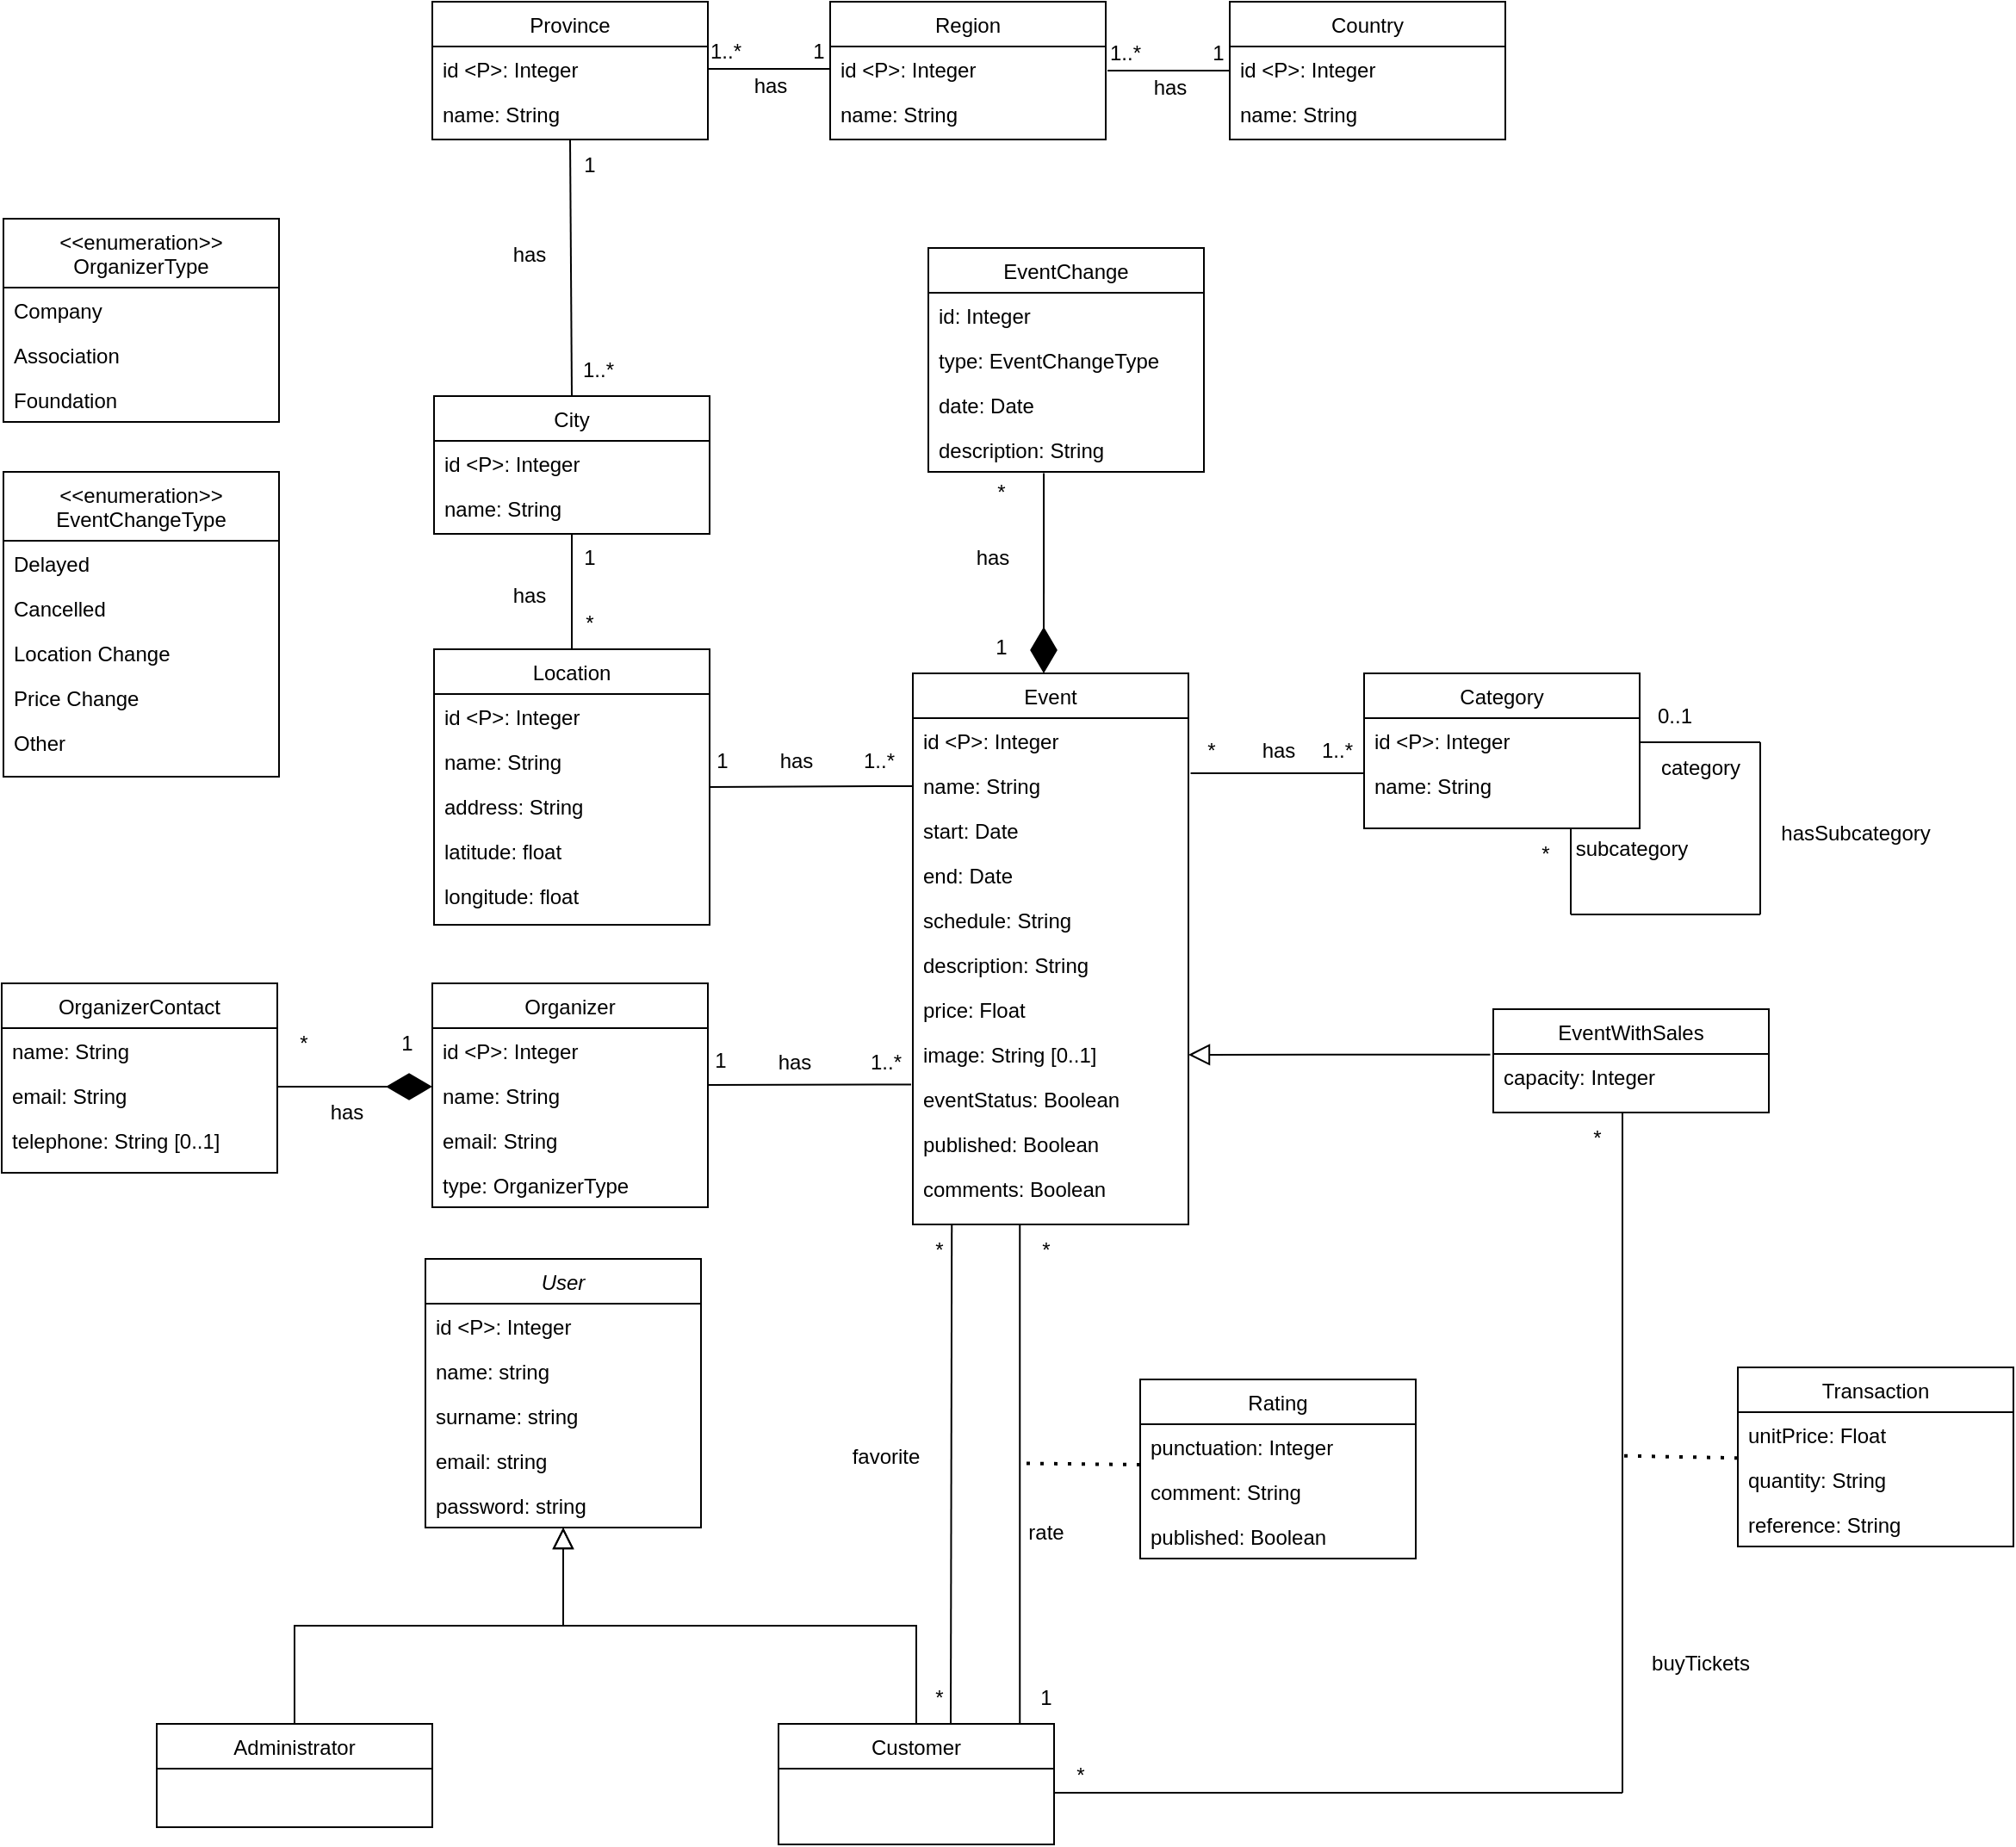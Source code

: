 <mxfile version="24.2.3" type="github">
  <diagram id="C5RBs43oDa-KdzZeNtuy" name="Page-1">
    <mxGraphModel dx="1494" dy="1533" grid="1" gridSize="10" guides="1" tooltips="1" connect="1" arrows="1" fold="1" page="1" pageScale="1" pageWidth="827" pageHeight="1169" math="0" shadow="0">
      <root>
        <mxCell id="WIyWlLk6GJQsqaUBKTNV-0" />
        <mxCell id="WIyWlLk6GJQsqaUBKTNV-1" parent="WIyWlLk6GJQsqaUBKTNV-0" />
        <mxCell id="zkfFHV4jXpPFQw0GAbJ--0" value="User" style="swimlane;fontStyle=2;align=center;verticalAlign=top;childLayout=stackLayout;horizontal=1;startSize=26;horizontalStack=0;resizeParent=1;resizeLast=0;collapsible=1;marginBottom=0;rounded=0;shadow=0;strokeWidth=1;" parent="WIyWlLk6GJQsqaUBKTNV-1" vertex="1">
          <mxGeometry x="65" y="20" width="160" height="156" as="geometry">
            <mxRectangle x="230" y="140" width="160" height="26" as="alternateBounds" />
          </mxGeometry>
        </mxCell>
        <mxCell id="zkfFHV4jXpPFQw0GAbJ--1" value="id &lt;P&gt;: Integer" style="text;align=left;verticalAlign=top;spacingLeft=4;spacingRight=4;overflow=hidden;rotatable=0;points=[[0,0.5],[1,0.5]];portConstraint=eastwest;" parent="zkfFHV4jXpPFQw0GAbJ--0" vertex="1">
          <mxGeometry y="26" width="160" height="26" as="geometry" />
        </mxCell>
        <mxCell id="zkfFHV4jXpPFQw0GAbJ--2" value="name: string" style="text;align=left;verticalAlign=top;spacingLeft=4;spacingRight=4;overflow=hidden;rotatable=0;points=[[0,0.5],[1,0.5]];portConstraint=eastwest;rounded=0;shadow=0;html=0;" parent="zkfFHV4jXpPFQw0GAbJ--0" vertex="1">
          <mxGeometry y="52" width="160" height="26" as="geometry" />
        </mxCell>
        <mxCell id="vae-MlumOARrrWWdp-dJ-180" value="surname: string" style="text;align=left;verticalAlign=top;spacingLeft=4;spacingRight=4;overflow=hidden;rotatable=0;points=[[0,0.5],[1,0.5]];portConstraint=eastwest;rounded=0;shadow=0;html=0;" parent="zkfFHV4jXpPFQw0GAbJ--0" vertex="1">
          <mxGeometry y="78" width="160" height="26" as="geometry" />
        </mxCell>
        <mxCell id="zkfFHV4jXpPFQw0GAbJ--3" value="email: string" style="text;align=left;verticalAlign=top;spacingLeft=4;spacingRight=4;overflow=hidden;rotatable=0;points=[[0,0.5],[1,0.5]];portConstraint=eastwest;rounded=0;shadow=0;html=0;" parent="zkfFHV4jXpPFQw0GAbJ--0" vertex="1">
          <mxGeometry y="104" width="160" height="26" as="geometry" />
        </mxCell>
        <mxCell id="vae-MlumOARrrWWdp-dJ-181" value="password: string" style="text;align=left;verticalAlign=top;spacingLeft=4;spacingRight=4;overflow=hidden;rotatable=0;points=[[0,0.5],[1,0.5]];portConstraint=eastwest;rounded=0;shadow=0;html=0;" parent="zkfFHV4jXpPFQw0GAbJ--0" vertex="1">
          <mxGeometry y="130" width="160" height="26" as="geometry" />
        </mxCell>
        <mxCell id="zkfFHV4jXpPFQw0GAbJ--6" value="Administrator" style="swimlane;fontStyle=0;align=center;verticalAlign=top;childLayout=stackLayout;horizontal=1;startSize=26;horizontalStack=0;resizeParent=1;resizeLast=0;collapsible=1;marginBottom=0;rounded=0;shadow=0;strokeWidth=1;" parent="WIyWlLk6GJQsqaUBKTNV-1" vertex="1">
          <mxGeometry x="-91" y="290" width="160" height="60" as="geometry">
            <mxRectangle x="130" y="380" width="160" height="26" as="alternateBounds" />
          </mxGeometry>
        </mxCell>
        <mxCell id="zkfFHV4jXpPFQw0GAbJ--12" value="" style="endArrow=block;endSize=10;endFill=0;shadow=0;strokeWidth=1;rounded=0;curved=0;edgeStyle=elbowEdgeStyle;elbow=vertical;" parent="WIyWlLk6GJQsqaUBKTNV-1" source="zkfFHV4jXpPFQw0GAbJ--6" target="zkfFHV4jXpPFQw0GAbJ--0" edge="1">
          <mxGeometry width="160" relative="1" as="geometry">
            <mxPoint x="520" y="-77" as="sourcePoint" />
            <mxPoint x="520" y="-77" as="targetPoint" />
          </mxGeometry>
        </mxCell>
        <mxCell id="zkfFHV4jXpPFQw0GAbJ--13" value="Customer" style="swimlane;fontStyle=0;align=center;verticalAlign=top;childLayout=stackLayout;horizontal=1;startSize=26;horizontalStack=0;resizeParent=1;resizeLast=0;collapsible=1;marginBottom=0;rounded=0;shadow=0;strokeWidth=1;" parent="WIyWlLk6GJQsqaUBKTNV-1" vertex="1">
          <mxGeometry x="270" y="290" width="160" height="70" as="geometry">
            <mxRectangle x="340" y="380" width="170" height="26" as="alternateBounds" />
          </mxGeometry>
        </mxCell>
        <mxCell id="zkfFHV4jXpPFQw0GAbJ--16" value="" style="endArrow=block;endSize=10;endFill=0;shadow=0;strokeWidth=1;rounded=0;curved=0;edgeStyle=elbowEdgeStyle;elbow=vertical;" parent="WIyWlLk6GJQsqaUBKTNV-1" source="zkfFHV4jXpPFQw0GAbJ--13" target="zkfFHV4jXpPFQw0GAbJ--0" edge="1">
          <mxGeometry width="160" relative="1" as="geometry">
            <mxPoint x="530" y="93" as="sourcePoint" />
            <mxPoint x="630" y="-9" as="targetPoint" />
          </mxGeometry>
        </mxCell>
        <mxCell id="vae-MlumOARrrWWdp-dJ-6" value="Event" style="swimlane;fontStyle=0;align=center;verticalAlign=top;childLayout=stackLayout;horizontal=1;startSize=26;horizontalStack=0;resizeParent=1;resizeLast=0;collapsible=1;marginBottom=0;rounded=0;shadow=0;strokeWidth=1;" parent="WIyWlLk6GJQsqaUBKTNV-1" vertex="1">
          <mxGeometry x="348" y="-320" width="160" height="320" as="geometry">
            <mxRectangle x="348" y="-320" width="160" height="26" as="alternateBounds" />
          </mxGeometry>
        </mxCell>
        <mxCell id="vae-MlumOARrrWWdp-dJ-7" value="id &lt;P&gt;: Integer" style="text;align=left;verticalAlign=top;spacingLeft=4;spacingRight=4;overflow=hidden;rotatable=0;points=[[0,0.5],[1,0.5]];portConstraint=eastwest;" parent="vae-MlumOARrrWWdp-dJ-6" vertex="1">
          <mxGeometry y="26" width="160" height="26" as="geometry" />
        </mxCell>
        <mxCell id="vae-MlumOARrrWWdp-dJ-8" value="name: String" style="text;align=left;verticalAlign=top;spacingLeft=4;spacingRight=4;overflow=hidden;rotatable=0;points=[[0,0.5],[1,0.5]];portConstraint=eastwest;rounded=0;shadow=0;html=0;" parent="vae-MlumOARrrWWdp-dJ-6" vertex="1">
          <mxGeometry y="52" width="160" height="26" as="geometry" />
        </mxCell>
        <mxCell id="vae-MlumOARrrWWdp-dJ-9" value="start: Date" style="text;align=left;verticalAlign=top;spacingLeft=4;spacingRight=4;overflow=hidden;rotatable=0;points=[[0,0.5],[1,0.5]];portConstraint=eastwest;rounded=0;shadow=0;html=0;" parent="vae-MlumOARrrWWdp-dJ-6" vertex="1">
          <mxGeometry y="78" width="160" height="26" as="geometry" />
        </mxCell>
        <mxCell id="vae-MlumOARrrWWdp-dJ-10" value="end: Date" style="text;align=left;verticalAlign=top;spacingLeft=4;spacingRight=4;overflow=hidden;rotatable=0;points=[[0,0.5],[1,0.5]];portConstraint=eastwest;rounded=0;shadow=0;html=0;" parent="vae-MlumOARrrWWdp-dJ-6" vertex="1">
          <mxGeometry y="104" width="160" height="26" as="geometry" />
        </mxCell>
        <mxCell id="vae-MlumOARrrWWdp-dJ-11" value="schedule: String" style="text;align=left;verticalAlign=top;spacingLeft=4;spacingRight=4;overflow=hidden;rotatable=0;points=[[0,0.5],[1,0.5]];portConstraint=eastwest;rounded=0;shadow=0;html=0;" parent="vae-MlumOARrrWWdp-dJ-6" vertex="1">
          <mxGeometry y="130" width="160" height="26" as="geometry" />
        </mxCell>
        <mxCell id="vae-MlumOARrrWWdp-dJ-15" value="description: String" style="text;align=left;verticalAlign=top;spacingLeft=4;spacingRight=4;overflow=hidden;rotatable=0;points=[[0,0.5],[1,0.5]];portConstraint=eastwest;rounded=0;shadow=0;html=0;" parent="vae-MlumOARrrWWdp-dJ-6" vertex="1">
          <mxGeometry y="156" width="160" height="26" as="geometry" />
        </mxCell>
        <mxCell id="vae-MlumOARrrWWdp-dJ-16" value="price: Float" style="text;align=left;verticalAlign=top;spacingLeft=4;spacingRight=4;overflow=hidden;rotatable=0;points=[[0,0.5],[1,0.5]];portConstraint=eastwest;rounded=0;shadow=0;html=0;" parent="vae-MlumOARrrWWdp-dJ-6" vertex="1">
          <mxGeometry y="182" width="160" height="26" as="geometry" />
        </mxCell>
        <mxCell id="vae-MlumOARrrWWdp-dJ-63" value="image: String [0..1]" style="text;align=left;verticalAlign=top;spacingLeft=4;spacingRight=4;overflow=hidden;rotatable=0;points=[[0,0.5],[1,0.5]];portConstraint=eastwest;rounded=0;shadow=0;html=0;" parent="vae-MlumOARrrWWdp-dJ-6" vertex="1">
          <mxGeometry y="208" width="160" height="26" as="geometry" />
        </mxCell>
        <mxCell id="vae-MlumOARrrWWdp-dJ-21" value="eventStatus: Boolean" style="text;align=left;verticalAlign=top;spacingLeft=4;spacingRight=4;overflow=hidden;rotatable=0;points=[[0,0.5],[1,0.5]];portConstraint=eastwest;rounded=0;shadow=0;html=0;" parent="vae-MlumOARrrWWdp-dJ-6" vertex="1">
          <mxGeometry y="234" width="160" height="26" as="geometry" />
        </mxCell>
        <mxCell id="vae-MlumOARrrWWdp-dJ-20" value="published: Boolean" style="text;align=left;verticalAlign=top;spacingLeft=4;spacingRight=4;overflow=hidden;rotatable=0;points=[[0,0.5],[1,0.5]];portConstraint=eastwest;rounded=0;shadow=0;html=0;" parent="vae-MlumOARrrWWdp-dJ-6" vertex="1">
          <mxGeometry y="260" width="160" height="26" as="geometry" />
        </mxCell>
        <mxCell id="vae-MlumOARrrWWdp-dJ-183" value="comments: Boolean" style="text;align=left;verticalAlign=top;spacingLeft=4;spacingRight=4;overflow=hidden;rotatable=0;points=[[0,0.5],[1,0.5]];portConstraint=eastwest;rounded=0;shadow=0;html=0;" parent="vae-MlumOARrrWWdp-dJ-6" vertex="1">
          <mxGeometry y="286" width="160" height="26" as="geometry" />
        </mxCell>
        <mxCell id="vae-MlumOARrrWWdp-dJ-22" value="Category" style="swimlane;fontStyle=0;align=center;verticalAlign=top;childLayout=stackLayout;horizontal=1;startSize=26;horizontalStack=0;resizeParent=1;resizeLast=0;collapsible=1;marginBottom=0;rounded=0;shadow=0;strokeWidth=1;" parent="WIyWlLk6GJQsqaUBKTNV-1" vertex="1">
          <mxGeometry x="610" y="-320" width="160" height="90" as="geometry">
            <mxRectangle x="348" y="-320" width="160" height="26" as="alternateBounds" />
          </mxGeometry>
        </mxCell>
        <mxCell id="vae-MlumOARrrWWdp-dJ-23" value="id &lt;P&gt;: Integer" style="text;align=left;verticalAlign=top;spacingLeft=4;spacingRight=4;overflow=hidden;rotatable=0;points=[[0,0.5],[1,0.5]];portConstraint=eastwest;" parent="vae-MlumOARrrWWdp-dJ-22" vertex="1">
          <mxGeometry y="26" width="160" height="26" as="geometry" />
        </mxCell>
        <mxCell id="vae-MlumOARrrWWdp-dJ-24" value="name: String" style="text;align=left;verticalAlign=top;spacingLeft=4;spacingRight=4;overflow=hidden;rotatable=0;points=[[0,0.5],[1,0.5]];portConstraint=eastwest;rounded=0;shadow=0;html=0;" parent="vae-MlumOARrrWWdp-dJ-22" vertex="1">
          <mxGeometry y="52" width="160" height="26" as="geometry" />
        </mxCell>
        <mxCell id="vae-MlumOARrrWWdp-dJ-49" value="" style="endArrow=none;html=1;rounded=0;exitX=1.008;exitY=0.231;exitDx=0;exitDy=0;exitPerimeter=0;" parent="WIyWlLk6GJQsqaUBKTNV-1" source="vae-MlumOARrrWWdp-dJ-8" edge="1">
          <mxGeometry width="50" height="50" relative="1" as="geometry">
            <mxPoint x="560" y="-150" as="sourcePoint" />
            <mxPoint x="610" y="-262" as="targetPoint" />
          </mxGeometry>
        </mxCell>
        <mxCell id="vae-MlumOARrrWWdp-dJ-50" value="*" style="text;html=1;align=center;verticalAlign=middle;resizable=0;points=[];autosize=1;strokeColor=none;fillColor=none;" parent="WIyWlLk6GJQsqaUBKTNV-1" vertex="1">
          <mxGeometry x="506" y="-290" width="30" height="30" as="geometry" />
        </mxCell>
        <mxCell id="vae-MlumOARrrWWdp-dJ-51" value="1..*" style="text;html=1;align=center;verticalAlign=middle;resizable=0;points=[];autosize=1;strokeColor=none;fillColor=none;" parent="WIyWlLk6GJQsqaUBKTNV-1" vertex="1">
          <mxGeometry x="574" y="-290" width="40" height="30" as="geometry" />
        </mxCell>
        <mxCell id="vae-MlumOARrrWWdp-dJ-52" value="has" style="text;html=1;align=center;verticalAlign=middle;resizable=0;points=[];autosize=1;strokeColor=none;fillColor=none;" parent="WIyWlLk6GJQsqaUBKTNV-1" vertex="1">
          <mxGeometry x="540" y="-290" width="40" height="30" as="geometry" />
        </mxCell>
        <mxCell id="vae-MlumOARrrWWdp-dJ-54" value="" style="endArrow=none;html=1;rounded=0;" parent="WIyWlLk6GJQsqaUBKTNV-1" edge="1">
          <mxGeometry width="50" height="50" relative="1" as="geometry">
            <mxPoint x="730" y="-180" as="sourcePoint" />
            <mxPoint x="730" y="-230" as="targetPoint" />
          </mxGeometry>
        </mxCell>
        <mxCell id="vae-MlumOARrrWWdp-dJ-55" value="" style="endArrow=none;html=1;rounded=0;" parent="WIyWlLk6GJQsqaUBKTNV-1" edge="1">
          <mxGeometry width="50" height="50" relative="1" as="geometry">
            <mxPoint x="730" y="-180" as="sourcePoint" />
            <mxPoint x="840" y="-180" as="targetPoint" />
          </mxGeometry>
        </mxCell>
        <mxCell id="vae-MlumOARrrWWdp-dJ-56" value="" style="endArrow=none;html=1;rounded=0;" parent="WIyWlLk6GJQsqaUBKTNV-1" edge="1">
          <mxGeometry width="50" height="50" relative="1" as="geometry">
            <mxPoint x="840" y="-180" as="sourcePoint" />
            <mxPoint x="840" y="-280" as="targetPoint" />
          </mxGeometry>
        </mxCell>
        <mxCell id="vae-MlumOARrrWWdp-dJ-57" value="" style="endArrow=none;html=1;rounded=0;" parent="WIyWlLk6GJQsqaUBKTNV-1" edge="1">
          <mxGeometry width="50" height="50" relative="1" as="geometry">
            <mxPoint x="770" y="-280" as="sourcePoint" />
            <mxPoint x="840" y="-280" as="targetPoint" />
          </mxGeometry>
        </mxCell>
        <mxCell id="vae-MlumOARrrWWdp-dJ-58" value="*" style="text;html=1;align=center;verticalAlign=middle;resizable=0;points=[];autosize=1;strokeColor=none;fillColor=none;" parent="WIyWlLk6GJQsqaUBKTNV-1" vertex="1">
          <mxGeometry x="700" y="-230" width="30" height="30" as="geometry" />
        </mxCell>
        <mxCell id="vae-MlumOARrrWWdp-dJ-59" value="0..1" style="text;html=1;align=center;verticalAlign=middle;resizable=0;points=[];autosize=1;strokeColor=none;fillColor=none;" parent="WIyWlLk6GJQsqaUBKTNV-1" vertex="1">
          <mxGeometry x="770" y="-310" width="40" height="30" as="geometry" />
        </mxCell>
        <mxCell id="vae-MlumOARrrWWdp-dJ-60" value="hasSubcategory" style="text;html=1;align=center;verticalAlign=middle;resizable=0;points=[];autosize=1;strokeColor=none;fillColor=none;" parent="WIyWlLk6GJQsqaUBKTNV-1" vertex="1">
          <mxGeometry x="840" y="-242" width="110" height="30" as="geometry" />
        </mxCell>
        <mxCell id="vae-MlumOARrrWWdp-dJ-61" value="category" style="text;html=1;align=center;verticalAlign=middle;resizable=0;points=[];autosize=1;strokeColor=none;fillColor=none;" parent="WIyWlLk6GJQsqaUBKTNV-1" vertex="1">
          <mxGeometry x="770" y="-280" width="70" height="30" as="geometry" />
        </mxCell>
        <mxCell id="vae-MlumOARrrWWdp-dJ-62" value="subcategory" style="text;html=1;align=center;verticalAlign=middle;resizable=0;points=[];autosize=1;strokeColor=none;fillColor=none;" parent="WIyWlLk6GJQsqaUBKTNV-1" vertex="1">
          <mxGeometry x="720" y="-233" width="90" height="30" as="geometry" />
        </mxCell>
        <mxCell id="vae-MlumOARrrWWdp-dJ-64" value="Organizer" style="swimlane;fontStyle=0;align=center;verticalAlign=top;childLayout=stackLayout;horizontal=1;startSize=26;horizontalStack=0;resizeParent=1;resizeLast=0;collapsible=1;marginBottom=0;rounded=0;shadow=0;strokeWidth=1;" parent="WIyWlLk6GJQsqaUBKTNV-1" vertex="1">
          <mxGeometry x="69" y="-140" width="160" height="130" as="geometry">
            <mxRectangle x="348" y="-320" width="160" height="26" as="alternateBounds" />
          </mxGeometry>
        </mxCell>
        <mxCell id="vae-MlumOARrrWWdp-dJ-65" value="id &lt;P&gt;: Integer" style="text;align=left;verticalAlign=top;spacingLeft=4;spacingRight=4;overflow=hidden;rotatable=0;points=[[0,0.5],[1,0.5]];portConstraint=eastwest;" parent="vae-MlumOARrrWWdp-dJ-64" vertex="1">
          <mxGeometry y="26" width="160" height="26" as="geometry" />
        </mxCell>
        <mxCell id="vae-MlumOARrrWWdp-dJ-75" value="name: String" style="text;align=left;verticalAlign=top;spacingLeft=4;spacingRight=4;overflow=hidden;rotatable=0;points=[[0,0.5],[1,0.5]];portConstraint=eastwest;rounded=0;shadow=0;html=0;" parent="vae-MlumOARrrWWdp-dJ-64" vertex="1">
          <mxGeometry y="52" width="160" height="26" as="geometry" />
        </mxCell>
        <mxCell id="vae-MlumOARrrWWdp-dJ-76" value="email: String" style="text;align=left;verticalAlign=top;spacingLeft=4;spacingRight=4;overflow=hidden;rotatable=0;points=[[0,0.5],[1,0.5]];portConstraint=eastwest;rounded=0;shadow=0;html=0;" parent="vae-MlumOARrrWWdp-dJ-64" vertex="1">
          <mxGeometry y="78" width="160" height="26" as="geometry" />
        </mxCell>
        <mxCell id="vae-MlumOARrrWWdp-dJ-81" value="type: OrganizerType" style="text;align=left;verticalAlign=top;spacingLeft=4;spacingRight=4;overflow=hidden;rotatable=0;points=[[0,0.5],[1,0.5]];portConstraint=eastwest;rounded=0;shadow=0;html=0;" parent="vae-MlumOARrrWWdp-dJ-64" vertex="1">
          <mxGeometry y="104" width="160" height="26" as="geometry" />
        </mxCell>
        <mxCell id="vae-MlumOARrrWWdp-dJ-77" value="" style="endArrow=none;html=1;rounded=0;entryX=0;entryY=0.297;entryDx=0;entryDy=0;entryPerimeter=0;" parent="WIyWlLk6GJQsqaUBKTNV-1" edge="1">
          <mxGeometry width="50" height="50" relative="1" as="geometry">
            <mxPoint x="229" y="-81" as="sourcePoint" />
            <mxPoint x="347" y="-81.278" as="targetPoint" />
          </mxGeometry>
        </mxCell>
        <mxCell id="vae-MlumOARrrWWdp-dJ-78" value="1" style="text;html=1;align=center;verticalAlign=middle;resizable=0;points=[];autosize=1;strokeColor=none;fillColor=none;" parent="WIyWlLk6GJQsqaUBKTNV-1" vertex="1">
          <mxGeometry x="221" y="-110" width="30" height="30" as="geometry" />
        </mxCell>
        <mxCell id="vae-MlumOARrrWWdp-dJ-79" value="1..*" style="text;html=1;align=center;verticalAlign=middle;resizable=0;points=[];autosize=1;strokeColor=none;fillColor=none;" parent="WIyWlLk6GJQsqaUBKTNV-1" vertex="1">
          <mxGeometry x="312" y="-109" width="40" height="30" as="geometry" />
        </mxCell>
        <mxCell id="vae-MlumOARrrWWdp-dJ-80" value="has" style="text;html=1;align=center;verticalAlign=middle;resizable=0;points=[];autosize=1;strokeColor=none;fillColor=none;" parent="WIyWlLk6GJQsqaUBKTNV-1" vertex="1">
          <mxGeometry x="259" y="-109" width="40" height="30" as="geometry" />
        </mxCell>
        <mxCell id="vae-MlumOARrrWWdp-dJ-82" value="&lt;&lt;enumeration&gt;&gt;&#xa;OrganizerType&#xa;" style="swimlane;fontStyle=0;align=center;verticalAlign=top;childLayout=stackLayout;horizontal=1;startSize=40;horizontalStack=0;resizeParent=1;resizeLast=0;collapsible=1;marginBottom=0;rounded=0;shadow=0;strokeWidth=1;" parent="WIyWlLk6GJQsqaUBKTNV-1" vertex="1">
          <mxGeometry x="-180" y="-584" width="160" height="118" as="geometry">
            <mxRectangle x="348" y="-320" width="160" height="26" as="alternateBounds" />
          </mxGeometry>
        </mxCell>
        <mxCell id="vae-MlumOARrrWWdp-dJ-83" value="Company" style="text;align=left;verticalAlign=top;spacingLeft=4;spacingRight=4;overflow=hidden;rotatable=0;points=[[0,0.5],[1,0.5]];portConstraint=eastwest;" parent="vae-MlumOARrrWWdp-dJ-82" vertex="1">
          <mxGeometry y="40" width="160" height="26" as="geometry" />
        </mxCell>
        <mxCell id="vae-MlumOARrrWWdp-dJ-84" value="Association" style="text;align=left;verticalAlign=top;spacingLeft=4;spacingRight=4;overflow=hidden;rotatable=0;points=[[0,0.5],[1,0.5]];portConstraint=eastwest;rounded=0;shadow=0;html=0;" parent="vae-MlumOARrrWWdp-dJ-82" vertex="1">
          <mxGeometry y="66" width="160" height="26" as="geometry" />
        </mxCell>
        <mxCell id="HL3XAFsKY8sOH61lstUa-0" value="Foundation" style="text;align=left;verticalAlign=top;spacingLeft=4;spacingRight=4;overflow=hidden;rotatable=0;points=[[0,0.5],[1,0.5]];portConstraint=eastwest;rounded=0;shadow=0;html=0;" vertex="1" parent="vae-MlumOARrrWWdp-dJ-82">
          <mxGeometry y="92" width="160" height="26" as="geometry" />
        </mxCell>
        <mxCell id="vae-MlumOARrrWWdp-dJ-88" value="OrganizerContact" style="swimlane;fontStyle=0;align=center;verticalAlign=top;childLayout=stackLayout;horizontal=1;startSize=26;horizontalStack=0;resizeParent=1;resizeLast=0;collapsible=1;marginBottom=0;rounded=0;shadow=0;strokeWidth=1;" parent="WIyWlLk6GJQsqaUBKTNV-1" vertex="1">
          <mxGeometry x="-181" y="-140" width="160" height="110" as="geometry">
            <mxRectangle x="348" y="-320" width="160" height="26" as="alternateBounds" />
          </mxGeometry>
        </mxCell>
        <mxCell id="vae-MlumOARrrWWdp-dJ-90" value="name: String" style="text;align=left;verticalAlign=top;spacingLeft=4;spacingRight=4;overflow=hidden;rotatable=0;points=[[0,0.5],[1,0.5]];portConstraint=eastwest;rounded=0;shadow=0;html=0;" parent="vae-MlumOARrrWWdp-dJ-88" vertex="1">
          <mxGeometry y="26" width="160" height="26" as="geometry" />
        </mxCell>
        <mxCell id="vae-MlumOARrrWWdp-dJ-91" value="email: String" style="text;align=left;verticalAlign=top;spacingLeft=4;spacingRight=4;overflow=hidden;rotatable=0;points=[[0,0.5],[1,0.5]];portConstraint=eastwest;rounded=0;shadow=0;html=0;" parent="vae-MlumOARrrWWdp-dJ-88" vertex="1">
          <mxGeometry y="52" width="160" height="26" as="geometry" />
        </mxCell>
        <mxCell id="vae-MlumOARrrWWdp-dJ-92" value="telephone: String [0..1]" style="text;align=left;verticalAlign=top;spacingLeft=4;spacingRight=4;overflow=hidden;rotatable=0;points=[[0,0.5],[1,0.5]];portConstraint=eastwest;rounded=0;shadow=0;html=0;" parent="vae-MlumOARrrWWdp-dJ-88" vertex="1">
          <mxGeometry y="78" width="160" height="26" as="geometry" />
        </mxCell>
        <mxCell id="vae-MlumOARrrWWdp-dJ-93" value="" style="endArrow=diamondThin;endFill=1;endSize=24;html=1;rounded=0;" parent="WIyWlLk6GJQsqaUBKTNV-1" edge="1">
          <mxGeometry width="160" relative="1" as="geometry">
            <mxPoint x="-21" y="-80" as="sourcePoint" />
            <mxPoint x="69" y="-80" as="targetPoint" />
          </mxGeometry>
        </mxCell>
        <mxCell id="vae-MlumOARrrWWdp-dJ-96" value="1" style="text;html=1;align=center;verticalAlign=middle;resizable=0;points=[];autosize=1;strokeColor=none;fillColor=none;" parent="WIyWlLk6GJQsqaUBKTNV-1" vertex="1">
          <mxGeometry x="39" y="-120" width="30" height="30" as="geometry" />
        </mxCell>
        <mxCell id="vae-MlumOARrrWWdp-dJ-97" value="*" style="text;html=1;align=center;verticalAlign=middle;resizable=0;points=[];autosize=1;strokeColor=none;fillColor=none;" parent="WIyWlLk6GJQsqaUBKTNV-1" vertex="1">
          <mxGeometry x="-21" y="-120" width="30" height="30" as="geometry" />
        </mxCell>
        <mxCell id="vae-MlumOARrrWWdp-dJ-98" value="has" style="text;html=1;align=center;verticalAlign=middle;resizable=0;points=[];autosize=1;strokeColor=none;fillColor=none;" parent="WIyWlLk6GJQsqaUBKTNV-1" vertex="1">
          <mxGeometry x="-1" y="-80" width="40" height="30" as="geometry" />
        </mxCell>
        <mxCell id="vae-MlumOARrrWWdp-dJ-100" value="Location" style="swimlane;fontStyle=0;align=center;verticalAlign=top;childLayout=stackLayout;horizontal=1;startSize=26;horizontalStack=0;resizeParent=1;resizeLast=0;collapsible=1;marginBottom=0;rounded=0;shadow=0;strokeWidth=1;" parent="WIyWlLk6GJQsqaUBKTNV-1" vertex="1">
          <mxGeometry x="70" y="-334" width="160" height="160" as="geometry">
            <mxRectangle x="348" y="-320" width="160" height="26" as="alternateBounds" />
          </mxGeometry>
        </mxCell>
        <mxCell id="vae-MlumOARrrWWdp-dJ-101" value="id &lt;P&gt;: Integer" style="text;align=left;verticalAlign=top;spacingLeft=4;spacingRight=4;overflow=hidden;rotatable=0;points=[[0,0.5],[1,0.5]];portConstraint=eastwest;" parent="vae-MlumOARrrWWdp-dJ-100" vertex="1">
          <mxGeometry y="26" width="160" height="26" as="geometry" />
        </mxCell>
        <mxCell id="vae-MlumOARrrWWdp-dJ-102" value="name: String" style="text;align=left;verticalAlign=top;spacingLeft=4;spacingRight=4;overflow=hidden;rotatable=0;points=[[0,0.5],[1,0.5]];portConstraint=eastwest;rounded=0;shadow=0;html=0;" parent="vae-MlumOARrrWWdp-dJ-100" vertex="1">
          <mxGeometry y="52" width="160" height="26" as="geometry" />
        </mxCell>
        <mxCell id="vae-MlumOARrrWWdp-dJ-103" value="address: String" style="text;align=left;verticalAlign=top;spacingLeft=4;spacingRight=4;overflow=hidden;rotatable=0;points=[[0,0.5],[1,0.5]];portConstraint=eastwest;rounded=0;shadow=0;html=0;" parent="vae-MlumOARrrWWdp-dJ-100" vertex="1">
          <mxGeometry y="78" width="160" height="26" as="geometry" />
        </mxCell>
        <mxCell id="vae-MlumOARrrWWdp-dJ-104" value="latitude: float" style="text;align=left;verticalAlign=top;spacingLeft=4;spacingRight=4;overflow=hidden;rotatable=0;points=[[0,0.5],[1,0.5]];portConstraint=eastwest;rounded=0;shadow=0;html=0;" parent="vae-MlumOARrrWWdp-dJ-100" vertex="1">
          <mxGeometry y="104" width="160" height="26" as="geometry" />
        </mxCell>
        <mxCell id="vae-MlumOARrrWWdp-dJ-105" value="longitude: float" style="text;align=left;verticalAlign=top;spacingLeft=4;spacingRight=4;overflow=hidden;rotatable=0;points=[[0,0.5],[1,0.5]];portConstraint=eastwest;rounded=0;shadow=0;html=0;" parent="vae-MlumOARrrWWdp-dJ-100" vertex="1">
          <mxGeometry y="130" width="160" height="26" as="geometry" />
        </mxCell>
        <mxCell id="vae-MlumOARrrWWdp-dJ-112" value="" style="endArrow=none;html=1;rounded=0;entryX=-0.002;entryY=0.21;entryDx=0;entryDy=0;entryPerimeter=0;" parent="WIyWlLk6GJQsqaUBKTNV-1" edge="1">
          <mxGeometry width="50" height="50" relative="1" as="geometry">
            <mxPoint x="230" y="-254" as="sourcePoint" />
            <mxPoint x="347.68" y="-254.54" as="targetPoint" />
          </mxGeometry>
        </mxCell>
        <mxCell id="vae-MlumOARrrWWdp-dJ-113" value="1" style="text;html=1;align=center;verticalAlign=middle;resizable=0;points=[];autosize=1;strokeColor=none;fillColor=none;" parent="WIyWlLk6GJQsqaUBKTNV-1" vertex="1">
          <mxGeometry x="222" y="-284" width="30" height="30" as="geometry" />
        </mxCell>
        <mxCell id="vae-MlumOARrrWWdp-dJ-114" value="1..*" style="text;html=1;align=center;verticalAlign=middle;resizable=0;points=[];autosize=1;strokeColor=none;fillColor=none;" parent="WIyWlLk6GJQsqaUBKTNV-1" vertex="1">
          <mxGeometry x="308" y="-284" width="40" height="30" as="geometry" />
        </mxCell>
        <mxCell id="vae-MlumOARrrWWdp-dJ-115" value="has" style="text;html=1;align=center;verticalAlign=middle;resizable=0;points=[];autosize=1;strokeColor=none;fillColor=none;" parent="WIyWlLk6GJQsqaUBKTNV-1" vertex="1">
          <mxGeometry x="260" y="-284" width="40" height="30" as="geometry" />
        </mxCell>
        <mxCell id="vae-MlumOARrrWWdp-dJ-117" value="City" style="swimlane;fontStyle=0;align=center;verticalAlign=top;childLayout=stackLayout;horizontal=1;startSize=26;horizontalStack=0;resizeParent=1;resizeLast=0;collapsible=1;marginBottom=0;rounded=0;shadow=0;strokeWidth=1;" parent="WIyWlLk6GJQsqaUBKTNV-1" vertex="1">
          <mxGeometry x="70" y="-481" width="160" height="80" as="geometry">
            <mxRectangle x="348" y="-320" width="160" height="26" as="alternateBounds" />
          </mxGeometry>
        </mxCell>
        <mxCell id="vae-MlumOARrrWWdp-dJ-118" value="id &lt;P&gt;: Integer" style="text;align=left;verticalAlign=top;spacingLeft=4;spacingRight=4;overflow=hidden;rotatable=0;points=[[0,0.5],[1,0.5]];portConstraint=eastwest;" parent="vae-MlumOARrrWWdp-dJ-117" vertex="1">
          <mxGeometry y="26" width="160" height="26" as="geometry" />
        </mxCell>
        <mxCell id="vae-MlumOARrrWWdp-dJ-119" value="name: String" style="text;align=left;verticalAlign=top;spacingLeft=4;spacingRight=4;overflow=hidden;rotatable=0;points=[[0,0.5],[1,0.5]];portConstraint=eastwest;rounded=0;shadow=0;html=0;" parent="vae-MlumOARrrWWdp-dJ-117" vertex="1">
          <mxGeometry y="52" width="160" height="26" as="geometry" />
        </mxCell>
        <mxCell id="vae-MlumOARrrWWdp-dJ-123" value="Province" style="swimlane;fontStyle=0;align=center;verticalAlign=top;childLayout=stackLayout;horizontal=1;startSize=26;horizontalStack=0;resizeParent=1;resizeLast=0;collapsible=1;marginBottom=0;rounded=0;shadow=0;strokeWidth=1;" parent="WIyWlLk6GJQsqaUBKTNV-1" vertex="1">
          <mxGeometry x="69" y="-710" width="160" height="80" as="geometry">
            <mxRectangle x="348" y="-320" width="160" height="26" as="alternateBounds" />
          </mxGeometry>
        </mxCell>
        <mxCell id="vae-MlumOARrrWWdp-dJ-124" value="id &lt;P&gt;: Integer" style="text;align=left;verticalAlign=top;spacingLeft=4;spacingRight=4;overflow=hidden;rotatable=0;points=[[0,0.5],[1,0.5]];portConstraint=eastwest;" parent="vae-MlumOARrrWWdp-dJ-123" vertex="1">
          <mxGeometry y="26" width="160" height="26" as="geometry" />
        </mxCell>
        <mxCell id="vae-MlumOARrrWWdp-dJ-125" value="name: String" style="text;align=left;verticalAlign=top;spacingLeft=4;spacingRight=4;overflow=hidden;rotatable=0;points=[[0,0.5],[1,0.5]];portConstraint=eastwest;rounded=0;shadow=0;html=0;" parent="vae-MlumOARrrWWdp-dJ-123" vertex="1">
          <mxGeometry y="52" width="160" height="26" as="geometry" />
        </mxCell>
        <mxCell id="vae-MlumOARrrWWdp-dJ-126" value="Region" style="swimlane;fontStyle=0;align=center;verticalAlign=top;childLayout=stackLayout;horizontal=1;startSize=26;horizontalStack=0;resizeParent=1;resizeLast=0;collapsible=1;marginBottom=0;rounded=0;shadow=0;strokeWidth=1;" parent="WIyWlLk6GJQsqaUBKTNV-1" vertex="1">
          <mxGeometry x="300" y="-710" width="160" height="80" as="geometry">
            <mxRectangle x="348" y="-320" width="160" height="26" as="alternateBounds" />
          </mxGeometry>
        </mxCell>
        <mxCell id="vae-MlumOARrrWWdp-dJ-127" value="id &lt;P&gt;: Integer" style="text;align=left;verticalAlign=top;spacingLeft=4;spacingRight=4;overflow=hidden;rotatable=0;points=[[0,0.5],[1,0.5]];portConstraint=eastwest;" parent="vae-MlumOARrrWWdp-dJ-126" vertex="1">
          <mxGeometry y="26" width="160" height="26" as="geometry" />
        </mxCell>
        <mxCell id="vae-MlumOARrrWWdp-dJ-128" value="name: String" style="text;align=left;verticalAlign=top;spacingLeft=4;spacingRight=4;overflow=hidden;rotatable=0;points=[[0,0.5],[1,0.5]];portConstraint=eastwest;rounded=0;shadow=0;html=0;" parent="vae-MlumOARrrWWdp-dJ-126" vertex="1">
          <mxGeometry y="52" width="160" height="26" as="geometry" />
        </mxCell>
        <mxCell id="vae-MlumOARrrWWdp-dJ-129" value="Country" style="swimlane;fontStyle=0;align=center;verticalAlign=top;childLayout=stackLayout;horizontal=1;startSize=26;horizontalStack=0;resizeParent=1;resizeLast=0;collapsible=1;marginBottom=0;rounded=0;shadow=0;strokeWidth=1;" parent="WIyWlLk6GJQsqaUBKTNV-1" vertex="1">
          <mxGeometry x="532" y="-710" width="160" height="80" as="geometry">
            <mxRectangle x="348" y="-320" width="160" height="26" as="alternateBounds" />
          </mxGeometry>
        </mxCell>
        <mxCell id="vae-MlumOARrrWWdp-dJ-130" value="id &lt;P&gt;: Integer" style="text;align=left;verticalAlign=top;spacingLeft=4;spacingRight=4;overflow=hidden;rotatable=0;points=[[0,0.5],[1,0.5]];portConstraint=eastwest;" parent="vae-MlumOARrrWWdp-dJ-129" vertex="1">
          <mxGeometry y="26" width="160" height="26" as="geometry" />
        </mxCell>
        <mxCell id="vae-MlumOARrrWWdp-dJ-131" value="name: String" style="text;align=left;verticalAlign=top;spacingLeft=4;spacingRight=4;overflow=hidden;rotatable=0;points=[[0,0.5],[1,0.5]];portConstraint=eastwest;rounded=0;shadow=0;html=0;" parent="vae-MlumOARrrWWdp-dJ-129" vertex="1">
          <mxGeometry y="52" width="160" height="26" as="geometry" />
        </mxCell>
        <mxCell id="vae-MlumOARrrWWdp-dJ-133" value="" style="endArrow=none;html=1;rounded=0;exitX=0.5;exitY=0;exitDx=0;exitDy=0;entryX=0.5;entryY=1;entryDx=0;entryDy=0;" parent="WIyWlLk6GJQsqaUBKTNV-1" source="vae-MlumOARrrWWdp-dJ-100" target="vae-MlumOARrrWWdp-dJ-117" edge="1">
          <mxGeometry width="50" height="50" relative="1" as="geometry">
            <mxPoint x="150" y="-340" as="sourcePoint" />
            <mxPoint x="150" y="-403" as="targetPoint" />
          </mxGeometry>
        </mxCell>
        <mxCell id="vae-MlumOARrrWWdp-dJ-134" value="1" style="text;html=1;align=center;verticalAlign=middle;resizable=0;points=[];autosize=1;strokeColor=none;fillColor=none;" parent="WIyWlLk6GJQsqaUBKTNV-1" vertex="1">
          <mxGeometry x="145" y="-402" width="30" height="30" as="geometry" />
        </mxCell>
        <mxCell id="vae-MlumOARrrWWdp-dJ-135" value="*" style="text;html=1;align=center;verticalAlign=middle;resizable=0;points=[];autosize=1;strokeColor=none;fillColor=none;" parent="WIyWlLk6GJQsqaUBKTNV-1" vertex="1">
          <mxGeometry x="145" y="-364" width="30" height="30" as="geometry" />
        </mxCell>
        <mxCell id="vae-MlumOARrrWWdp-dJ-136" value="has" style="text;html=1;align=center;verticalAlign=middle;resizable=0;points=[];autosize=1;strokeColor=none;fillColor=none;" parent="WIyWlLk6GJQsqaUBKTNV-1" vertex="1">
          <mxGeometry x="105" y="-380" width="40" height="30" as="geometry" />
        </mxCell>
        <mxCell id="vae-MlumOARrrWWdp-dJ-141" value="" style="endArrow=none;html=1;rounded=0;exitX=0.5;exitY=0;exitDx=0;exitDy=0;entryX=0.5;entryY=1;entryDx=0;entryDy=0;" parent="WIyWlLk6GJQsqaUBKTNV-1" target="vae-MlumOARrrWWdp-dJ-123" edge="1">
          <mxGeometry width="50" height="50" relative="1" as="geometry">
            <mxPoint x="150" y="-481" as="sourcePoint" />
            <mxPoint x="150" y="-548" as="targetPoint" />
          </mxGeometry>
        </mxCell>
        <mxCell id="vae-MlumOARrrWWdp-dJ-142" value="1" style="text;html=1;align=center;verticalAlign=middle;resizable=0;points=[];autosize=1;strokeColor=none;fillColor=none;" parent="WIyWlLk6GJQsqaUBKTNV-1" vertex="1">
          <mxGeometry x="145" y="-630" width="30" height="30" as="geometry" />
        </mxCell>
        <mxCell id="vae-MlumOARrrWWdp-dJ-143" value="1..*" style="text;html=1;align=center;verticalAlign=middle;resizable=0;points=[];autosize=1;strokeColor=none;fillColor=none;" parent="WIyWlLk6GJQsqaUBKTNV-1" vertex="1">
          <mxGeometry x="145" y="-511" width="40" height="30" as="geometry" />
        </mxCell>
        <mxCell id="vae-MlumOARrrWWdp-dJ-144" value="has" style="text;html=1;align=center;verticalAlign=middle;resizable=0;points=[];autosize=1;strokeColor=none;fillColor=none;" parent="WIyWlLk6GJQsqaUBKTNV-1" vertex="1">
          <mxGeometry x="105" y="-578" width="40" height="30" as="geometry" />
        </mxCell>
        <mxCell id="vae-MlumOARrrWWdp-dJ-148" value="1" style="text;html=1;align=center;verticalAlign=middle;resizable=0;points=[];autosize=1;strokeColor=none;fillColor=none;" parent="WIyWlLk6GJQsqaUBKTNV-1" vertex="1">
          <mxGeometry x="278" y="-696" width="30" height="30" as="geometry" />
        </mxCell>
        <mxCell id="vae-MlumOARrrWWdp-dJ-149" value="1..*" style="text;html=1;align=center;verticalAlign=middle;resizable=0;points=[];autosize=1;strokeColor=none;fillColor=none;" parent="WIyWlLk6GJQsqaUBKTNV-1" vertex="1">
          <mxGeometry x="219" y="-696" width="40" height="30" as="geometry" />
        </mxCell>
        <mxCell id="vae-MlumOARrrWWdp-dJ-150" value="has" style="text;html=1;align=center;verticalAlign=middle;resizable=0;points=[];autosize=1;strokeColor=none;fillColor=none;" parent="WIyWlLk6GJQsqaUBKTNV-1" vertex="1">
          <mxGeometry x="245" y="-676" width="40" height="30" as="geometry" />
        </mxCell>
        <mxCell id="vae-MlumOARrrWWdp-dJ-147" value="" style="endArrow=none;html=1;rounded=0;exitX=1;exitY=0.5;exitDx=0;exitDy=0;entryX=0;entryY=0.5;entryDx=0;entryDy=0;" parent="WIyWlLk6GJQsqaUBKTNV-1" source="vae-MlumOARrrWWdp-dJ-124" target="vae-MlumOARrrWWdp-dJ-127" edge="1">
          <mxGeometry width="50" height="50" relative="1" as="geometry">
            <mxPoint x="230" y="-672" as="sourcePoint" />
            <mxPoint x="376.176" y="-670" as="targetPoint" />
          </mxGeometry>
        </mxCell>
        <mxCell id="vae-MlumOARrrWWdp-dJ-156" value="1" style="text;html=1;align=center;verticalAlign=middle;resizable=0;points=[];autosize=1;strokeColor=none;fillColor=none;" parent="WIyWlLk6GJQsqaUBKTNV-1" vertex="1">
          <mxGeometry x="510" y="-695" width="30" height="30" as="geometry" />
        </mxCell>
        <mxCell id="vae-MlumOARrrWWdp-dJ-157" value="1..*" style="text;html=1;align=center;verticalAlign=middle;resizable=0;points=[];autosize=1;strokeColor=none;fillColor=none;" parent="WIyWlLk6GJQsqaUBKTNV-1" vertex="1">
          <mxGeometry x="451" y="-695" width="40" height="30" as="geometry" />
        </mxCell>
        <mxCell id="vae-MlumOARrrWWdp-dJ-158" value="has" style="text;html=1;align=center;verticalAlign=middle;resizable=0;points=[];autosize=1;strokeColor=none;fillColor=none;" parent="WIyWlLk6GJQsqaUBKTNV-1" vertex="1">
          <mxGeometry x="477" y="-675" width="40" height="30" as="geometry" />
        </mxCell>
        <mxCell id="vae-MlumOARrrWWdp-dJ-159" value="" style="endArrow=none;html=1;rounded=0;exitX=1;exitY=0.5;exitDx=0;exitDy=0;entryX=0;entryY=0.5;entryDx=0;entryDy=0;" parent="WIyWlLk6GJQsqaUBKTNV-1" edge="1">
          <mxGeometry width="50" height="50" relative="1" as="geometry">
            <mxPoint x="461" y="-670" as="sourcePoint" />
            <mxPoint x="532" y="-670" as="targetPoint" />
          </mxGeometry>
        </mxCell>
        <mxCell id="vae-MlumOARrrWWdp-dJ-160" value="EventChange" style="swimlane;fontStyle=0;align=center;verticalAlign=top;childLayout=stackLayout;horizontal=1;startSize=26;horizontalStack=0;resizeParent=1;resizeLast=0;collapsible=1;marginBottom=0;rounded=0;shadow=0;strokeWidth=1;" parent="WIyWlLk6GJQsqaUBKTNV-1" vertex="1">
          <mxGeometry x="357" y="-567" width="160" height="130" as="geometry">
            <mxRectangle x="348" y="-320" width="160" height="26" as="alternateBounds" />
          </mxGeometry>
        </mxCell>
        <mxCell id="vae-MlumOARrrWWdp-dJ-161" value="id: Integer" style="text;align=left;verticalAlign=top;spacingLeft=4;spacingRight=4;overflow=hidden;rotatable=0;points=[[0,0.5],[1,0.5]];portConstraint=eastwest;" parent="vae-MlumOARrrWWdp-dJ-160" vertex="1">
          <mxGeometry y="26" width="160" height="26" as="geometry" />
        </mxCell>
        <mxCell id="vae-MlumOARrrWWdp-dJ-162" value="type: EventChangeType" style="text;align=left;verticalAlign=top;spacingLeft=4;spacingRight=4;overflow=hidden;rotatable=0;points=[[0,0.5],[1,0.5]];portConstraint=eastwest;rounded=0;shadow=0;html=0;" parent="vae-MlumOARrrWWdp-dJ-160" vertex="1">
          <mxGeometry y="52" width="160" height="26" as="geometry" />
        </mxCell>
        <mxCell id="vae-MlumOARrrWWdp-dJ-163" value="date: Date" style="text;align=left;verticalAlign=top;spacingLeft=4;spacingRight=4;overflow=hidden;rotatable=0;points=[[0,0.5],[1,0.5]];portConstraint=eastwest;rounded=0;shadow=0;html=0;" parent="vae-MlumOARrrWWdp-dJ-160" vertex="1">
          <mxGeometry y="78" width="160" height="26" as="geometry" />
        </mxCell>
        <mxCell id="vae-MlumOARrrWWdp-dJ-164" value="description: String" style="text;align=left;verticalAlign=top;spacingLeft=4;spacingRight=4;overflow=hidden;rotatable=0;points=[[0,0.5],[1,0.5]];portConstraint=eastwest;rounded=0;shadow=0;html=0;" parent="vae-MlumOARrrWWdp-dJ-160" vertex="1">
          <mxGeometry y="104" width="160" height="26" as="geometry" />
        </mxCell>
        <mxCell id="vae-MlumOARrrWWdp-dJ-166" value="" style="endArrow=diamondThin;endFill=1;endSize=24;html=1;rounded=0;exitX=0.419;exitY=1.027;exitDx=0;exitDy=0;exitPerimeter=0;" parent="WIyWlLk6GJQsqaUBKTNV-1" source="vae-MlumOARrrWWdp-dJ-164" edge="1">
          <mxGeometry width="160" relative="1" as="geometry">
            <mxPoint x="424" y="-430" as="sourcePoint" />
            <mxPoint x="424" y="-320" as="targetPoint" />
          </mxGeometry>
        </mxCell>
        <mxCell id="vae-MlumOARrrWWdp-dJ-167" value="1" style="text;html=1;align=center;verticalAlign=middle;resizable=0;points=[];autosize=1;strokeColor=none;fillColor=none;" parent="WIyWlLk6GJQsqaUBKTNV-1" vertex="1">
          <mxGeometry x="384" y="-350" width="30" height="30" as="geometry" />
        </mxCell>
        <mxCell id="vae-MlumOARrrWWdp-dJ-168" value="*" style="text;html=1;align=center;verticalAlign=middle;resizable=0;points=[];autosize=1;strokeColor=none;fillColor=none;" parent="WIyWlLk6GJQsqaUBKTNV-1" vertex="1">
          <mxGeometry x="384" y="-440" width="30" height="30" as="geometry" />
        </mxCell>
        <mxCell id="vae-MlumOARrrWWdp-dJ-169" value="has" style="text;html=1;align=center;verticalAlign=middle;resizable=0;points=[];autosize=1;strokeColor=none;fillColor=none;" parent="WIyWlLk6GJQsqaUBKTNV-1" vertex="1">
          <mxGeometry x="374" y="-402" width="40" height="30" as="geometry" />
        </mxCell>
        <mxCell id="vae-MlumOARrrWWdp-dJ-170" value="&lt;&lt;enumeration&gt;&gt;&#xa;EventChangeType&#xa;" style="swimlane;fontStyle=0;align=center;verticalAlign=top;childLayout=stackLayout;horizontal=1;startSize=40;horizontalStack=0;resizeParent=1;resizeLast=0;collapsible=1;marginBottom=0;rounded=0;shadow=0;strokeWidth=1;" parent="WIyWlLk6GJQsqaUBKTNV-1" vertex="1">
          <mxGeometry x="-180" y="-437" width="160" height="177" as="geometry">
            <mxRectangle x="348" y="-320" width="160" height="26" as="alternateBounds" />
          </mxGeometry>
        </mxCell>
        <mxCell id="vae-MlumOARrrWWdp-dJ-171" value="Delayed" style="text;align=left;verticalAlign=top;spacingLeft=4;spacingRight=4;overflow=hidden;rotatable=0;points=[[0,0.5],[1,0.5]];portConstraint=eastwest;" parent="vae-MlumOARrrWWdp-dJ-170" vertex="1">
          <mxGeometry y="40" width="160" height="26" as="geometry" />
        </mxCell>
        <mxCell id="vae-MlumOARrrWWdp-dJ-172" value="Cancelled" style="text;align=left;verticalAlign=top;spacingLeft=4;spacingRight=4;overflow=hidden;rotatable=0;points=[[0,0.5],[1,0.5]];portConstraint=eastwest;rounded=0;shadow=0;html=0;" parent="vae-MlumOARrrWWdp-dJ-170" vertex="1">
          <mxGeometry y="66" width="160" height="26" as="geometry" />
        </mxCell>
        <mxCell id="vae-MlumOARrrWWdp-dJ-173" value="Location Change" style="text;align=left;verticalAlign=top;spacingLeft=4;spacingRight=4;overflow=hidden;rotatable=0;points=[[0,0.5],[1,0.5]];portConstraint=eastwest;rounded=0;shadow=0;html=0;" parent="vae-MlumOARrrWWdp-dJ-170" vertex="1">
          <mxGeometry y="92" width="160" height="26" as="geometry" />
        </mxCell>
        <mxCell id="vae-MlumOARrrWWdp-dJ-174" value="Price Change" style="text;align=left;verticalAlign=top;spacingLeft=4;spacingRight=4;overflow=hidden;rotatable=0;points=[[0,0.5],[1,0.5]];portConstraint=eastwest;rounded=0;shadow=0;html=0;" parent="vae-MlumOARrrWWdp-dJ-170" vertex="1">
          <mxGeometry y="118" width="160" height="26" as="geometry" />
        </mxCell>
        <mxCell id="vae-MlumOARrrWWdp-dJ-175" value="Other" style="text;align=left;verticalAlign=top;spacingLeft=4;spacingRight=4;overflow=hidden;rotatable=0;points=[[0,0.5],[1,0.5]];portConstraint=eastwest;rounded=0;shadow=0;html=0;" parent="vae-MlumOARrrWWdp-dJ-170" vertex="1">
          <mxGeometry y="144" width="160" height="26" as="geometry" />
        </mxCell>
        <mxCell id="vae-MlumOARrrWWdp-dJ-176" value="" style="endArrow=none;html=1;rounded=0;entryX=0.754;entryY=0.007;entryDx=0;entryDy=0;entryPerimeter=0;" parent="WIyWlLk6GJQsqaUBKTNV-1" target="vae-MlumOARrrWWdp-dJ-177" edge="1">
          <mxGeometry width="50" height="50" relative="1" as="geometry">
            <mxPoint x="370" y="290" as="sourcePoint" />
            <mxPoint x="370" as="targetPoint" />
          </mxGeometry>
        </mxCell>
        <mxCell id="vae-MlumOARrrWWdp-dJ-177" value="*" style="text;html=1;align=center;verticalAlign=middle;resizable=0;points=[];autosize=1;strokeColor=none;fillColor=none;" parent="WIyWlLk6GJQsqaUBKTNV-1" vertex="1">
          <mxGeometry x="348" width="30" height="30" as="geometry" />
        </mxCell>
        <mxCell id="vae-MlumOARrrWWdp-dJ-178" value="*" style="text;html=1;align=center;verticalAlign=middle;resizable=0;points=[];autosize=1;strokeColor=none;fillColor=none;" parent="WIyWlLk6GJQsqaUBKTNV-1" vertex="1">
          <mxGeometry x="348" y="260" width="30" height="30" as="geometry" />
        </mxCell>
        <mxCell id="vae-MlumOARrrWWdp-dJ-179" value="favorite" style="text;html=1;align=center;verticalAlign=middle;resizable=0;points=[];autosize=1;strokeColor=none;fillColor=none;" parent="WIyWlLk6GJQsqaUBKTNV-1" vertex="1">
          <mxGeometry x="302" y="120" width="60" height="30" as="geometry" />
        </mxCell>
        <mxCell id="vae-MlumOARrrWWdp-dJ-184" value="" style="endArrow=none;html=1;rounded=0;entryX=0.004;entryY=-0.001;entryDx=0;entryDy=0;entryPerimeter=0;exitX=0.004;exitY=0.999;exitDx=0;exitDy=0;exitPerimeter=0;" parent="WIyWlLk6GJQsqaUBKTNV-1" source="vae-MlumOARrrWWdp-dJ-187" target="vae-MlumOARrrWWdp-dJ-186" edge="1">
          <mxGeometry width="50" height="50" relative="1" as="geometry">
            <mxPoint x="411.0" y="284.65" as="sourcePoint" />
            <mxPoint x="413.8" y="18.004" as="targetPoint" />
          </mxGeometry>
        </mxCell>
        <mxCell id="vae-MlumOARrrWWdp-dJ-186" value="*" style="text;html=1;align=center;verticalAlign=middle;resizable=0;points=[];autosize=1;strokeColor=none;fillColor=none;" parent="WIyWlLk6GJQsqaUBKTNV-1" vertex="1">
          <mxGeometry x="410" width="30" height="30" as="geometry" />
        </mxCell>
        <mxCell id="vae-MlumOARrrWWdp-dJ-187" value="1" style="text;html=1;align=center;verticalAlign=middle;resizable=0;points=[];autosize=1;strokeColor=none;fillColor=none;" parent="WIyWlLk6GJQsqaUBKTNV-1" vertex="1">
          <mxGeometry x="410" y="260" width="30" height="30" as="geometry" />
        </mxCell>
        <mxCell id="vae-MlumOARrrWWdp-dJ-192" value="Rating" style="swimlane;fontStyle=0;align=center;verticalAlign=top;childLayout=stackLayout;horizontal=1;startSize=26;horizontalStack=0;resizeParent=1;resizeLast=0;collapsible=1;marginBottom=0;rounded=0;shadow=0;strokeWidth=1;" parent="WIyWlLk6GJQsqaUBKTNV-1" vertex="1">
          <mxGeometry x="480" y="90" width="160" height="104" as="geometry">
            <mxRectangle x="348" y="-320" width="160" height="26" as="alternateBounds" />
          </mxGeometry>
        </mxCell>
        <mxCell id="vae-MlumOARrrWWdp-dJ-194" value="punctuation: Integer" style="text;align=left;verticalAlign=top;spacingLeft=4;spacingRight=4;overflow=hidden;rotatable=0;points=[[0,0.5],[1,0.5]];portConstraint=eastwest;rounded=0;shadow=0;html=0;" parent="vae-MlumOARrrWWdp-dJ-192" vertex="1">
          <mxGeometry y="26" width="160" height="26" as="geometry" />
        </mxCell>
        <mxCell id="vae-MlumOARrrWWdp-dJ-195" value="comment: String" style="text;align=left;verticalAlign=top;spacingLeft=4;spacingRight=4;overflow=hidden;rotatable=0;points=[[0,0.5],[1,0.5]];portConstraint=eastwest;rounded=0;shadow=0;html=0;" parent="vae-MlumOARrrWWdp-dJ-192" vertex="1">
          <mxGeometry y="52" width="160" height="26" as="geometry" />
        </mxCell>
        <mxCell id="vae-MlumOARrrWWdp-dJ-196" value="published: Boolean" style="text;align=left;verticalAlign=top;spacingLeft=4;spacingRight=4;overflow=hidden;rotatable=0;points=[[0,0.5],[1,0.5]];portConstraint=eastwest;rounded=0;shadow=0;html=0;" parent="vae-MlumOARrrWWdp-dJ-192" vertex="1">
          <mxGeometry y="78" width="160" height="26" as="geometry" />
        </mxCell>
        <mxCell id="vae-MlumOARrrWWdp-dJ-197" value="" style="endArrow=none;dashed=1;html=1;dashPattern=1 3;strokeWidth=2;rounded=0;entryX=0;entryY=0.904;entryDx=0;entryDy=0;entryPerimeter=0;" parent="WIyWlLk6GJQsqaUBKTNV-1" target="vae-MlumOARrrWWdp-dJ-194" edge="1">
          <mxGeometry width="50" height="50" relative="1" as="geometry">
            <mxPoint x="414" y="138.75" as="sourcePoint" />
            <mxPoint x="464" y="138.75" as="targetPoint" />
          </mxGeometry>
        </mxCell>
        <mxCell id="vae-MlumOARrrWWdp-dJ-198" value="rate" style="text;html=1;align=center;verticalAlign=middle;resizable=0;points=[];autosize=1;strokeColor=none;fillColor=none;" parent="WIyWlLk6GJQsqaUBKTNV-1" vertex="1">
          <mxGeometry x="405" y="164" width="40" height="30" as="geometry" />
        </mxCell>
        <mxCell id="7_if5JgH2j-A-FGymDxQ-0" value="EventWithSales&#xa;" style="swimlane;fontStyle=0;align=center;verticalAlign=top;childLayout=stackLayout;horizontal=1;startSize=26;horizontalStack=0;resizeParent=1;resizeLast=0;collapsible=1;marginBottom=0;rounded=0;shadow=0;strokeWidth=1;" parent="WIyWlLk6GJQsqaUBKTNV-1" vertex="1">
          <mxGeometry x="685" y="-125" width="160" height="60" as="geometry">
            <mxRectangle x="348" y="-320" width="160" height="26" as="alternateBounds" />
          </mxGeometry>
        </mxCell>
        <mxCell id="7_if5JgH2j-A-FGymDxQ-12" value="capacity: Integer" style="text;align=left;verticalAlign=top;spacingLeft=4;spacingRight=4;overflow=hidden;rotatable=0;points=[[0,0.5],[1,0.5]];portConstraint=eastwest;rounded=0;shadow=0;html=0;" parent="7_if5JgH2j-A-FGymDxQ-0" vertex="1">
          <mxGeometry y="26" width="160" height="26" as="geometry" />
        </mxCell>
        <mxCell id="7_if5JgH2j-A-FGymDxQ-14" value="" style="endArrow=block;endSize=10;endFill=0;shadow=0;strokeWidth=1;rounded=0;curved=0;edgeStyle=elbowEdgeStyle;elbow=vertical;exitX=-0.011;exitY=0.013;exitDx=0;exitDy=0;exitPerimeter=0;" parent="WIyWlLk6GJQsqaUBKTNV-1" source="7_if5JgH2j-A-FGymDxQ-12" target="vae-MlumOARrrWWdp-dJ-63" edge="1">
          <mxGeometry width="160" relative="1" as="geometry">
            <mxPoint x="722" y="72" as="sourcePoint" />
            <mxPoint x="517" y="-42" as="targetPoint" />
          </mxGeometry>
        </mxCell>
        <mxCell id="7_if5JgH2j-A-FGymDxQ-15" value="" style="endArrow=none;html=1;rounded=0;" parent="WIyWlLk6GJQsqaUBKTNV-1" edge="1">
          <mxGeometry width="50" height="50" relative="1" as="geometry">
            <mxPoint x="430" y="330" as="sourcePoint" />
            <mxPoint x="760" y="330" as="targetPoint" />
          </mxGeometry>
        </mxCell>
        <mxCell id="7_if5JgH2j-A-FGymDxQ-16" value="" style="endArrow=none;html=1;rounded=0;" parent="WIyWlLk6GJQsqaUBKTNV-1" edge="1">
          <mxGeometry width="50" height="50" relative="1" as="geometry">
            <mxPoint x="760" y="-65" as="sourcePoint" />
            <mxPoint x="760" y="330" as="targetPoint" />
          </mxGeometry>
        </mxCell>
        <mxCell id="7_if5JgH2j-A-FGymDxQ-17" value="*" style="text;html=1;align=center;verticalAlign=middle;resizable=0;points=[];autosize=1;strokeColor=none;fillColor=none;" parent="WIyWlLk6GJQsqaUBKTNV-1" vertex="1">
          <mxGeometry x="430" y="305" width="30" height="30" as="geometry" />
        </mxCell>
        <mxCell id="7_if5JgH2j-A-FGymDxQ-18" value="*" style="text;html=1;align=center;verticalAlign=middle;resizable=0;points=[];autosize=1;strokeColor=none;fillColor=none;" parent="WIyWlLk6GJQsqaUBKTNV-1" vertex="1">
          <mxGeometry x="730" y="-65" width="30" height="30" as="geometry" />
        </mxCell>
        <mxCell id="7_if5JgH2j-A-FGymDxQ-19" value="" style="endArrow=none;dashed=1;html=1;dashPattern=1 3;strokeWidth=2;rounded=0;entryX=0;entryY=0.904;entryDx=0;entryDy=0;entryPerimeter=0;" parent="WIyWlLk6GJQsqaUBKTNV-1" edge="1">
          <mxGeometry width="50" height="50" relative="1" as="geometry">
            <mxPoint x="761" y="134.37" as="sourcePoint" />
            <mxPoint x="827" y="135.62" as="targetPoint" />
          </mxGeometry>
        </mxCell>
        <mxCell id="7_if5JgH2j-A-FGymDxQ-20" value="Transaction" style="swimlane;fontStyle=0;align=center;verticalAlign=top;childLayout=stackLayout;horizontal=1;startSize=26;horizontalStack=0;resizeParent=1;resizeLast=0;collapsible=1;marginBottom=0;rounded=0;shadow=0;strokeWidth=1;" parent="WIyWlLk6GJQsqaUBKTNV-1" vertex="1">
          <mxGeometry x="827" y="83" width="160" height="104" as="geometry">
            <mxRectangle x="348" y="-320" width="160" height="26" as="alternateBounds" />
          </mxGeometry>
        </mxCell>
        <mxCell id="7_if5JgH2j-A-FGymDxQ-21" value="unitPrice: Float" style="text;align=left;verticalAlign=top;spacingLeft=4;spacingRight=4;overflow=hidden;rotatable=0;points=[[0,0.5],[1,0.5]];portConstraint=eastwest;rounded=0;shadow=0;html=0;" parent="7_if5JgH2j-A-FGymDxQ-20" vertex="1">
          <mxGeometry y="26" width="160" height="26" as="geometry" />
        </mxCell>
        <mxCell id="7_if5JgH2j-A-FGymDxQ-22" value="quantity: String" style="text;align=left;verticalAlign=top;spacingLeft=4;spacingRight=4;overflow=hidden;rotatable=0;points=[[0,0.5],[1,0.5]];portConstraint=eastwest;rounded=0;shadow=0;html=0;" parent="7_if5JgH2j-A-FGymDxQ-20" vertex="1">
          <mxGeometry y="52" width="160" height="26" as="geometry" />
        </mxCell>
        <mxCell id="7_if5JgH2j-A-FGymDxQ-23" value="reference: String" style="text;align=left;verticalAlign=top;spacingLeft=4;spacingRight=4;overflow=hidden;rotatable=0;points=[[0,0.5],[1,0.5]];portConstraint=eastwest;rounded=0;shadow=0;html=0;" parent="7_if5JgH2j-A-FGymDxQ-20" vertex="1">
          <mxGeometry y="78" width="160" height="26" as="geometry" />
        </mxCell>
        <mxCell id="7_if5JgH2j-A-FGymDxQ-24" value="buyTickets" style="text;html=1;align=center;verticalAlign=middle;resizable=0;points=[];autosize=1;strokeColor=none;fillColor=none;" parent="WIyWlLk6GJQsqaUBKTNV-1" vertex="1">
          <mxGeometry x="765" y="240" width="80" height="30" as="geometry" />
        </mxCell>
      </root>
    </mxGraphModel>
  </diagram>
</mxfile>

